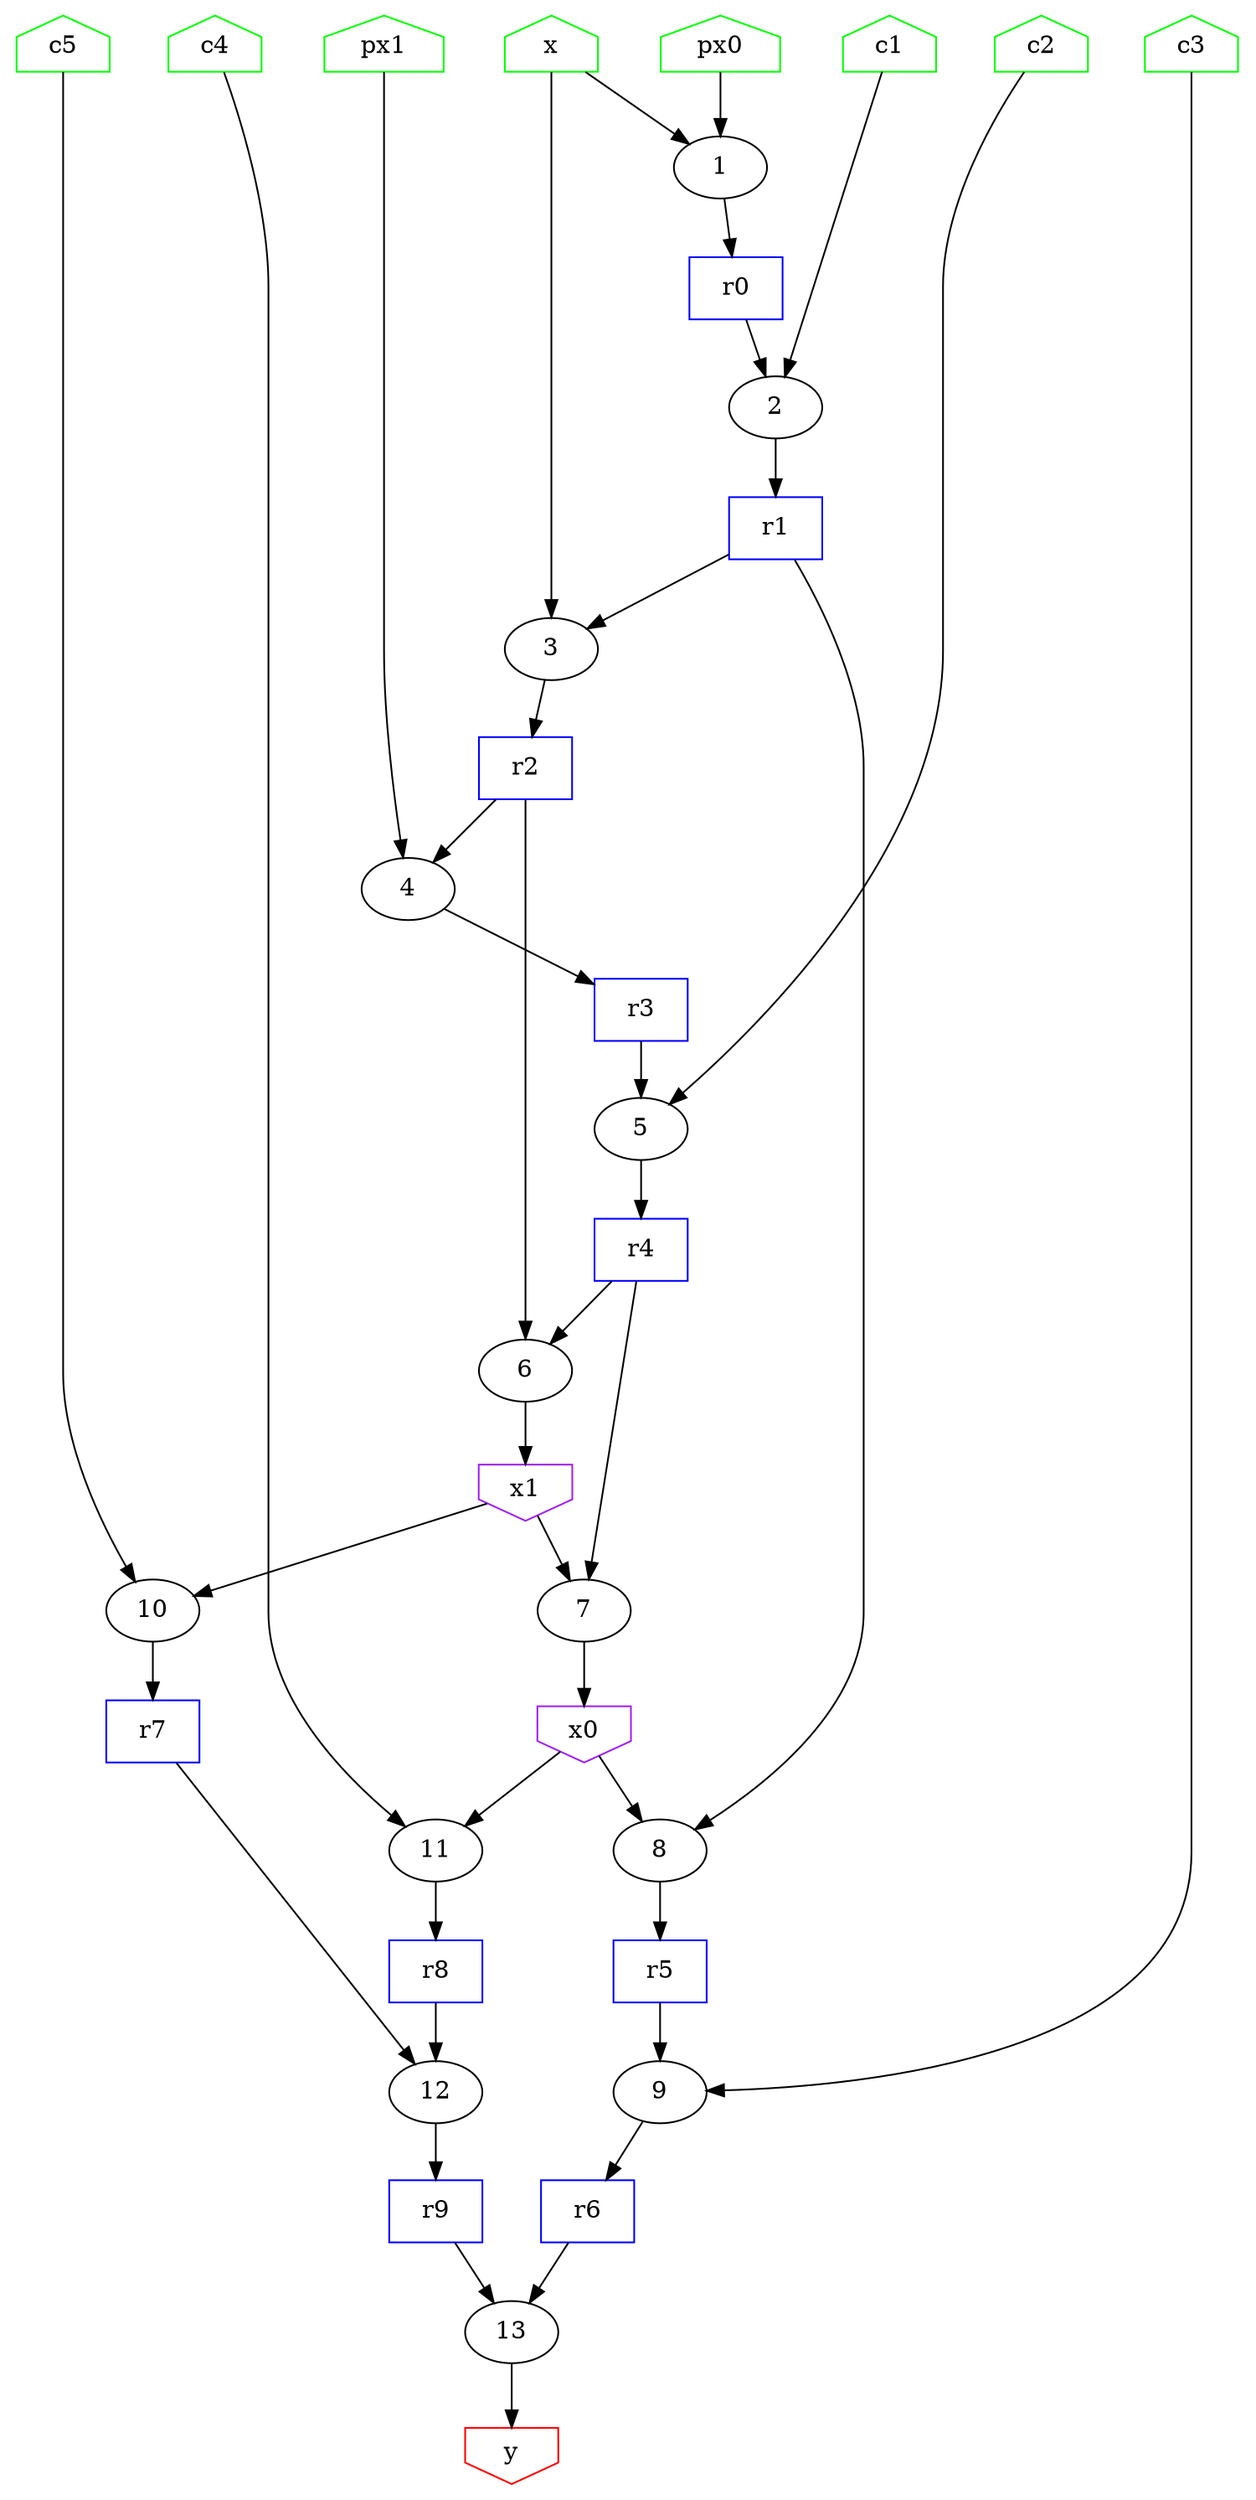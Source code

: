 strict digraph  {
	ratio="fill";
	size="10,20!";

	{
		rank = same;
		ranksep = equally;

		x   [color=green, shape = house];
		px0 [color=green, shape = house];
		px1 [color=green, shape = house];
		c1  [color=green, shape = house];
		c2  [color=green, shape = house];
		c3  [color=green, shape = house];
		c4  [color=green, shape = house];
		c5  [color=green, shape = house];
	}
	
	x0 [color=purple, shape = invhouse];
	x1 [color=purple, shape = invhouse];
	y  [color=red, shape = invhouse];

	r0 [color=blue, shape = box];
	r1 [color=blue, shape = box];
	r2 [color=blue, shape = box];
	r3 [color=blue, shape = box];
	r4 [color=blue, shape = box];
	r5 [color=blue, shape = box];
	r6 [color=blue, shape = box];
	r7 [color=blue, shape = box];
	r8 [color=blue, shape = box];
	r9 [color=blue, shape = box];

	x0 -> 8;
	x0 -> 11;
	1 -> r0;
	3 -> r2;
	2 -> r1;
	5 -> r4;
	4 -> r3;
	7 -> x0;
	6 -> x1;
	9 -> r6;
	8 -> r5;
	11 -> r8;
	10 -> r7;
	px1 -> 4;
	px0 -> 1;
	13 -> y;
	12 -> r9;
	c3 -> 9;
	c2 -> 5;
	c1 -> 2;
	x1 -> 7;
	x1 -> 10;
	c5 -> 10;
	c4 -> 11;
	r4 -> 7;
	r4 -> 6;
	r5 -> 9;
	r6 -> 13;
	r7 -> 12;
	r0 -> 2;
	r1 -> 3;
	r1 -> 8;
	r2 -> 4;
	r2 -> 6;
	r3 -> 5;
	r8 -> 12;
	r9 -> 13;
	x -> 1;
	x -> 3;
}
